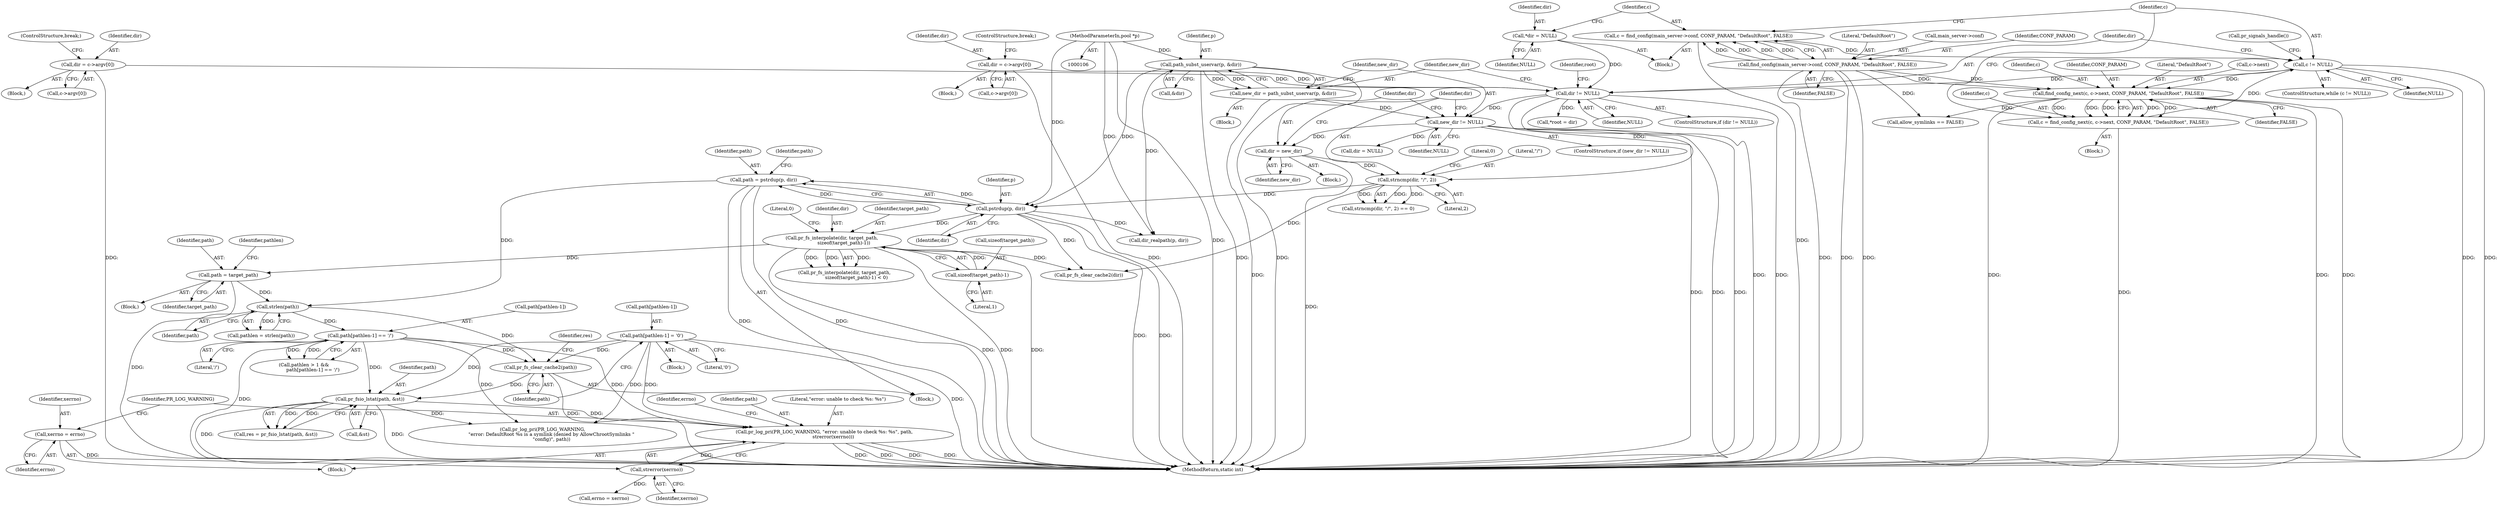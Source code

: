 digraph "0_proftpd_349addc3be4fcdad9bd4ec01ad1ccd916c898ed8@pointer" {
"1000302" [label="(Call,pr_log_pri(PR_LOG_WARNING, \"error: unable to check %s: %s\", path,\n            strerror(xerrno)))"];
"1000290" [label="(Call,pr_fsio_lstat(path, &st))"];
"1000279" [label="(Call,path[pathlen-1] = '\0')"];
"1000286" [label="(Call,pr_fs_clear_cache2(path))"];
"1000264" [label="(Call,strlen(path))"];
"1000259" [label="(Call,path = target_path)"];
"1000247" [label="(Call,pr_fs_interpolate(dir, target_path,\n                sizeof(target_path)-1))"];
"1000230" [label="(Call,pstrdup(p, dir))"];
"1000189" [label="(Call,path_subst_uservar(p, &dir))"];
"1000107" [label="(MethodParameterIn,pool *p)"];
"1000203" [label="(Call,strncmp(dir, \"/\", 2))"];
"1000198" [label="(Call,dir = new_dir)"];
"1000194" [label="(Call,new_dir != NULL)"];
"1000187" [label="(Call,new_dir = path_subst_uservar(p, &dir))"];
"1000182" [label="(Call,dir != NULL)"];
"1000116" [label="(Call,*dir = NULL)"];
"1000163" [label="(Call,dir = c->argv[0])"];
"1000142" [label="(Call,dir = c->argv[0])"];
"1000130" [label="(Call,c != NULL)"];
"1000171" [label="(Call,c = find_config_next(c, c->next, CONF_PARAM, \"DefaultRoot\", FALSE))"];
"1000173" [label="(Call,find_config_next(c, c->next, CONF_PARAM, \"DefaultRoot\", FALSE))"];
"1000122" [label="(Call,find_config(main_server->conf, CONF_PARAM, \"DefaultRoot\", FALSE))"];
"1000120" [label="(Call,c = find_config(main_server->conf, CONF_PARAM, \"DefaultRoot\", FALSE))"];
"1000250" [label="(Call,sizeof(target_path)-1)"];
"1000228" [label="(Call,path = pstrdup(p, dir))"];
"1000271" [label="(Call,path[pathlen-1] == '/')"];
"1000306" [label="(Call,strerror(xerrno))"];
"1000299" [label="(Call,xerrno = errno)"];
"1000292" [label="(Call,&st)"];
"1000182" [label="(Call,dir != NULL)"];
"1000128" [label="(Identifier,FALSE)"];
"1000220" [label="(Call,allow_symlinks == FALSE)"];
"1000232" [label="(Identifier,dir)"];
"1000380" [label="(MethodReturn,static int)"];
"1000301" [label="(Identifier,errno)"];
"1000117" [label="(Identifier,dir)"];
"1000141" [label="(Block,)"];
"1000277" [label="(Literal,'/')"];
"1000271" [label="(Call,path[pathlen-1] == '/')"];
"1000290" [label="(Call,pr_fsio_lstat(path, &st))"];
"1000118" [label="(Identifier,NULL)"];
"1000178" [label="(Identifier,CONF_PARAM)"];
"1000162" [label="(Block,)"];
"1000265" [label="(Identifier,path)"];
"1000304" [label="(Literal,\"error: unable to check %s: %s\")"];
"1000228" [label="(Call,path = pstrdup(p, dir))"];
"1000116" [label="(Call,*dir = NULL)"];
"1000195" [label="(Identifier,new_dir)"];
"1000179" [label="(Literal,\"DefaultRoot\")"];
"1000306" [label="(Call,strerror(xerrno))"];
"1000170" [label="(ControlStructure,break;)"];
"1000132" [label="(Identifier,NULL)"];
"1000209" [label="(Call,dir = NULL)"];
"1000236" [label="(Identifier,path)"];
"1000123" [label="(Call,main_server->conf)"];
"1000144" [label="(Call,c->argv[0])"];
"1000126" [label="(Identifier,CONF_PARAM)"];
"1000287" [label="(Identifier,path)"];
"1000247" [label="(Call,pr_fs_interpolate(dir, target_path,\n                sizeof(target_path)-1))"];
"1000335" [label="(Call,dir_realpath(p, dir))"];
"1000143" [label="(Identifier,dir)"];
"1000291" [label="(Identifier,path)"];
"1000206" [label="(Literal,2)"];
"1000205" [label="(Literal,\"/\")"];
"1000248" [label="(Identifier,dir)"];
"1000171" [label="(Call,c = find_config_next(c, c->next, CONF_PARAM, \"DefaultRoot\", FALSE))"];
"1000189" [label="(Call,path_subst_uservar(p, &dir))"];
"1000251" [label="(Call,sizeof(target_path))"];
"1000120" [label="(Call,c = find_config(main_server->conf, CONF_PARAM, \"DefaultRoot\", FALSE))"];
"1000142" [label="(Call,dir = c->argv[0])"];
"1000164" [label="(Identifier,dir)"];
"1000309" [label="(Identifier,errno)"];
"1000308" [label="(Call,errno = xerrno)"];
"1000200" [label="(Identifier,new_dir)"];
"1000264" [label="(Call,strlen(path))"];
"1000149" [label="(ControlStructure,break;)"];
"1000244" [label="(Block,)"];
"1000272" [label="(Call,path[pathlen-1])"];
"1000263" [label="(Identifier,pathlen)"];
"1000288" [label="(Call,res = pr_fsio_lstat(path, &st))"];
"1000260" [label="(Identifier,path)"];
"1000231" [label="(Identifier,p)"];
"1000285" [label="(Literal,'\0')"];
"1000279" [label="(Call,path[pathlen-1] = '\0')"];
"1000175" [label="(Call,c->next)"];
"1000250" [label="(Call,sizeof(target_path)-1)"];
"1000330" [label="(Call,pr_fs_clear_cache2(dir))"];
"1000122" [label="(Call,find_config(main_server->conf, CONF_PARAM, \"DefaultRoot\", FALSE))"];
"1000130" [label="(Call,c != NULL)"];
"1000249" [label="(Identifier,target_path)"];
"1000303" [label="(Identifier,PR_LOG_WARNING)"];
"1000204" [label="(Identifier,dir)"];
"1000110" [label="(Block,)"];
"1000305" [label="(Identifier,path)"];
"1000190" [label="(Identifier,p)"];
"1000289" [label="(Identifier,res)"];
"1000320" [label="(Call,pr_log_pri(PR_LOG_WARNING,\n            \"error: DefaultRoot %s is a symlink (denied by AllowChrootSymlinks \"\n            \"config)\", path))"];
"1000230" [label="(Call,pstrdup(p, dir))"];
"1000183" [label="(Identifier,dir)"];
"1000376" [label="(Identifier,root)"];
"1000299" [label="(Call,xerrno = errno)"];
"1000133" [label="(Block,)"];
"1000300" [label="(Identifier,xerrno)"];
"1000131" [label="(Identifier,c)"];
"1000107" [label="(MethodParameterIn,pool *p)"];
"1000127" [label="(Literal,\"DefaultRoot\")"];
"1000253" [label="(Literal,1)"];
"1000134" [label="(Call,pr_signals_handle())"];
"1000280" [label="(Call,path[pathlen-1])"];
"1000174" [label="(Identifier,c)"];
"1000259" [label="(Call,path = target_path)"];
"1000262" [label="(Call,pathlen = strlen(path))"];
"1000121" [label="(Identifier,c)"];
"1000254" [label="(Literal,0)"];
"1000278" [label="(Block,)"];
"1000197" [label="(Block,)"];
"1000188" [label="(Identifier,new_dir)"];
"1000307" [label="(Identifier,xerrno)"];
"1000198" [label="(Call,dir = new_dir)"];
"1000196" [label="(Identifier,NULL)"];
"1000374" [label="(Call,*root = dir)"];
"1000246" [label="(Call,pr_fs_interpolate(dir, target_path,\n                sizeof(target_path)-1) < 0)"];
"1000267" [label="(Call,pathlen > 1 &&\n            path[pathlen-1] == '/')"];
"1000191" [label="(Call,&dir)"];
"1000223" [label="(Block,)"];
"1000194" [label="(Call,new_dir != NULL)"];
"1000180" [label="(Identifier,FALSE)"];
"1000165" [label="(Call,c->argv[0])"];
"1000286" [label="(Call,pr_fs_clear_cache2(path))"];
"1000184" [label="(Identifier,NULL)"];
"1000203" [label="(Call,strncmp(dir, \"/\", 2))"];
"1000298" [label="(Block,)"];
"1000129" [label="(ControlStructure,while (c != NULL))"];
"1000229" [label="(Identifier,path)"];
"1000207" [label="(Literal,0)"];
"1000187" [label="(Call,new_dir = path_subst_uservar(p, &dir))"];
"1000163" [label="(Call,dir = c->argv[0])"];
"1000202" [label="(Call,strncmp(dir, \"/\", 2) == 0)"];
"1000261" [label="(Identifier,target_path)"];
"1000173" [label="(Call,find_config_next(c, c->next, CONF_PARAM, \"DefaultRoot\", FALSE))"];
"1000172" [label="(Identifier,c)"];
"1000185" [label="(Block,)"];
"1000199" [label="(Identifier,dir)"];
"1000193" [label="(ControlStructure,if (new_dir != NULL))"];
"1000302" [label="(Call,pr_log_pri(PR_LOG_WARNING, \"error: unable to check %s: %s\", path,\n            strerror(xerrno)))"];
"1000181" [label="(ControlStructure,if (dir != NULL))"];
"1000302" -> "1000298"  [label="AST: "];
"1000302" -> "1000306"  [label="CFG: "];
"1000303" -> "1000302"  [label="AST: "];
"1000304" -> "1000302"  [label="AST: "];
"1000305" -> "1000302"  [label="AST: "];
"1000306" -> "1000302"  [label="AST: "];
"1000309" -> "1000302"  [label="CFG: "];
"1000302" -> "1000380"  [label="DDG: "];
"1000302" -> "1000380"  [label="DDG: "];
"1000302" -> "1000380"  [label="DDG: "];
"1000302" -> "1000380"  [label="DDG: "];
"1000290" -> "1000302"  [label="DDG: "];
"1000279" -> "1000302"  [label="DDG: "];
"1000271" -> "1000302"  [label="DDG: "];
"1000306" -> "1000302"  [label="DDG: "];
"1000290" -> "1000288"  [label="AST: "];
"1000290" -> "1000292"  [label="CFG: "];
"1000291" -> "1000290"  [label="AST: "];
"1000292" -> "1000290"  [label="AST: "];
"1000288" -> "1000290"  [label="CFG: "];
"1000290" -> "1000380"  [label="DDG: "];
"1000290" -> "1000380"  [label="DDG: "];
"1000290" -> "1000288"  [label="DDG: "];
"1000290" -> "1000288"  [label="DDG: "];
"1000279" -> "1000290"  [label="DDG: "];
"1000286" -> "1000290"  [label="DDG: "];
"1000271" -> "1000290"  [label="DDG: "];
"1000290" -> "1000320"  [label="DDG: "];
"1000279" -> "1000278"  [label="AST: "];
"1000279" -> "1000285"  [label="CFG: "];
"1000280" -> "1000279"  [label="AST: "];
"1000285" -> "1000279"  [label="AST: "];
"1000287" -> "1000279"  [label="CFG: "];
"1000279" -> "1000380"  [label="DDG: "];
"1000279" -> "1000286"  [label="DDG: "];
"1000279" -> "1000320"  [label="DDG: "];
"1000286" -> "1000223"  [label="AST: "];
"1000286" -> "1000287"  [label="CFG: "];
"1000287" -> "1000286"  [label="AST: "];
"1000289" -> "1000286"  [label="CFG: "];
"1000286" -> "1000380"  [label="DDG: "];
"1000264" -> "1000286"  [label="DDG: "];
"1000271" -> "1000286"  [label="DDG: "];
"1000264" -> "1000262"  [label="AST: "];
"1000264" -> "1000265"  [label="CFG: "];
"1000265" -> "1000264"  [label="AST: "];
"1000262" -> "1000264"  [label="CFG: "];
"1000264" -> "1000262"  [label="DDG: "];
"1000259" -> "1000264"  [label="DDG: "];
"1000228" -> "1000264"  [label="DDG: "];
"1000264" -> "1000271"  [label="DDG: "];
"1000259" -> "1000244"  [label="AST: "];
"1000259" -> "1000261"  [label="CFG: "];
"1000260" -> "1000259"  [label="AST: "];
"1000261" -> "1000259"  [label="AST: "];
"1000263" -> "1000259"  [label="CFG: "];
"1000259" -> "1000380"  [label="DDG: "];
"1000247" -> "1000259"  [label="DDG: "];
"1000247" -> "1000246"  [label="AST: "];
"1000247" -> "1000250"  [label="CFG: "];
"1000248" -> "1000247"  [label="AST: "];
"1000249" -> "1000247"  [label="AST: "];
"1000250" -> "1000247"  [label="AST: "];
"1000254" -> "1000247"  [label="CFG: "];
"1000247" -> "1000380"  [label="DDG: "];
"1000247" -> "1000380"  [label="DDG: "];
"1000247" -> "1000380"  [label="DDG: "];
"1000247" -> "1000246"  [label="DDG: "];
"1000247" -> "1000246"  [label="DDG: "];
"1000247" -> "1000246"  [label="DDG: "];
"1000230" -> "1000247"  [label="DDG: "];
"1000250" -> "1000247"  [label="DDG: "];
"1000247" -> "1000330"  [label="DDG: "];
"1000230" -> "1000228"  [label="AST: "];
"1000230" -> "1000232"  [label="CFG: "];
"1000231" -> "1000230"  [label="AST: "];
"1000232" -> "1000230"  [label="AST: "];
"1000228" -> "1000230"  [label="CFG: "];
"1000230" -> "1000380"  [label="DDG: "];
"1000230" -> "1000380"  [label="DDG: "];
"1000230" -> "1000228"  [label="DDG: "];
"1000230" -> "1000228"  [label="DDG: "];
"1000189" -> "1000230"  [label="DDG: "];
"1000107" -> "1000230"  [label="DDG: "];
"1000203" -> "1000230"  [label="DDG: "];
"1000230" -> "1000330"  [label="DDG: "];
"1000230" -> "1000335"  [label="DDG: "];
"1000189" -> "1000187"  [label="AST: "];
"1000189" -> "1000191"  [label="CFG: "];
"1000190" -> "1000189"  [label="AST: "];
"1000191" -> "1000189"  [label="AST: "];
"1000187" -> "1000189"  [label="CFG: "];
"1000189" -> "1000380"  [label="DDG: "];
"1000189" -> "1000380"  [label="DDG: "];
"1000189" -> "1000187"  [label="DDG: "];
"1000189" -> "1000187"  [label="DDG: "];
"1000107" -> "1000189"  [label="DDG: "];
"1000189" -> "1000335"  [label="DDG: "];
"1000107" -> "1000106"  [label="AST: "];
"1000107" -> "1000380"  [label="DDG: "];
"1000107" -> "1000335"  [label="DDG: "];
"1000203" -> "1000202"  [label="AST: "];
"1000203" -> "1000206"  [label="CFG: "];
"1000204" -> "1000203"  [label="AST: "];
"1000205" -> "1000203"  [label="AST: "];
"1000206" -> "1000203"  [label="AST: "];
"1000207" -> "1000203"  [label="CFG: "];
"1000203" -> "1000202"  [label="DDG: "];
"1000203" -> "1000202"  [label="DDG: "];
"1000203" -> "1000202"  [label="DDG: "];
"1000198" -> "1000203"  [label="DDG: "];
"1000182" -> "1000203"  [label="DDG: "];
"1000203" -> "1000330"  [label="DDG: "];
"1000198" -> "1000197"  [label="AST: "];
"1000198" -> "1000200"  [label="CFG: "];
"1000199" -> "1000198"  [label="AST: "];
"1000200" -> "1000198"  [label="AST: "];
"1000204" -> "1000198"  [label="CFG: "];
"1000198" -> "1000380"  [label="DDG: "];
"1000194" -> "1000198"  [label="DDG: "];
"1000194" -> "1000193"  [label="AST: "];
"1000194" -> "1000196"  [label="CFG: "];
"1000195" -> "1000194"  [label="AST: "];
"1000196" -> "1000194"  [label="AST: "];
"1000199" -> "1000194"  [label="CFG: "];
"1000204" -> "1000194"  [label="CFG: "];
"1000194" -> "1000380"  [label="DDG: "];
"1000194" -> "1000380"  [label="DDG: "];
"1000194" -> "1000380"  [label="DDG: "];
"1000187" -> "1000194"  [label="DDG: "];
"1000182" -> "1000194"  [label="DDG: "];
"1000194" -> "1000209"  [label="DDG: "];
"1000187" -> "1000185"  [label="AST: "];
"1000188" -> "1000187"  [label="AST: "];
"1000195" -> "1000187"  [label="CFG: "];
"1000187" -> "1000380"  [label="DDG: "];
"1000182" -> "1000181"  [label="AST: "];
"1000182" -> "1000184"  [label="CFG: "];
"1000183" -> "1000182"  [label="AST: "];
"1000184" -> "1000182"  [label="AST: "];
"1000188" -> "1000182"  [label="CFG: "];
"1000376" -> "1000182"  [label="CFG: "];
"1000182" -> "1000380"  [label="DDG: "];
"1000182" -> "1000380"  [label="DDG: "];
"1000116" -> "1000182"  [label="DDG: "];
"1000163" -> "1000182"  [label="DDG: "];
"1000142" -> "1000182"  [label="DDG: "];
"1000130" -> "1000182"  [label="DDG: "];
"1000182" -> "1000374"  [label="DDG: "];
"1000116" -> "1000110"  [label="AST: "];
"1000116" -> "1000118"  [label="CFG: "];
"1000117" -> "1000116"  [label="AST: "];
"1000118" -> "1000116"  [label="AST: "];
"1000121" -> "1000116"  [label="CFG: "];
"1000163" -> "1000162"  [label="AST: "];
"1000163" -> "1000165"  [label="CFG: "];
"1000164" -> "1000163"  [label="AST: "];
"1000165" -> "1000163"  [label="AST: "];
"1000170" -> "1000163"  [label="CFG: "];
"1000163" -> "1000380"  [label="DDG: "];
"1000142" -> "1000141"  [label="AST: "];
"1000142" -> "1000144"  [label="CFG: "];
"1000143" -> "1000142"  [label="AST: "];
"1000144" -> "1000142"  [label="AST: "];
"1000149" -> "1000142"  [label="CFG: "];
"1000142" -> "1000380"  [label="DDG: "];
"1000130" -> "1000129"  [label="AST: "];
"1000130" -> "1000132"  [label="CFG: "];
"1000131" -> "1000130"  [label="AST: "];
"1000132" -> "1000130"  [label="AST: "];
"1000134" -> "1000130"  [label="CFG: "];
"1000183" -> "1000130"  [label="CFG: "];
"1000130" -> "1000380"  [label="DDG: "];
"1000130" -> "1000380"  [label="DDG: "];
"1000171" -> "1000130"  [label="DDG: "];
"1000120" -> "1000130"  [label="DDG: "];
"1000130" -> "1000173"  [label="DDG: "];
"1000171" -> "1000133"  [label="AST: "];
"1000171" -> "1000173"  [label="CFG: "];
"1000172" -> "1000171"  [label="AST: "];
"1000173" -> "1000171"  [label="AST: "];
"1000131" -> "1000171"  [label="CFG: "];
"1000171" -> "1000380"  [label="DDG: "];
"1000173" -> "1000171"  [label="DDG: "];
"1000173" -> "1000171"  [label="DDG: "];
"1000173" -> "1000171"  [label="DDG: "];
"1000173" -> "1000171"  [label="DDG: "];
"1000173" -> "1000171"  [label="DDG: "];
"1000173" -> "1000180"  [label="CFG: "];
"1000174" -> "1000173"  [label="AST: "];
"1000175" -> "1000173"  [label="AST: "];
"1000178" -> "1000173"  [label="AST: "];
"1000179" -> "1000173"  [label="AST: "];
"1000180" -> "1000173"  [label="AST: "];
"1000173" -> "1000380"  [label="DDG: "];
"1000173" -> "1000380"  [label="DDG: "];
"1000173" -> "1000380"  [label="DDG: "];
"1000122" -> "1000173"  [label="DDG: "];
"1000122" -> "1000173"  [label="DDG: "];
"1000173" -> "1000220"  [label="DDG: "];
"1000122" -> "1000120"  [label="AST: "];
"1000122" -> "1000128"  [label="CFG: "];
"1000123" -> "1000122"  [label="AST: "];
"1000126" -> "1000122"  [label="AST: "];
"1000127" -> "1000122"  [label="AST: "];
"1000128" -> "1000122"  [label="AST: "];
"1000120" -> "1000122"  [label="CFG: "];
"1000122" -> "1000380"  [label="DDG: "];
"1000122" -> "1000380"  [label="DDG: "];
"1000122" -> "1000380"  [label="DDG: "];
"1000122" -> "1000120"  [label="DDG: "];
"1000122" -> "1000120"  [label="DDG: "];
"1000122" -> "1000120"  [label="DDG: "];
"1000122" -> "1000120"  [label="DDG: "];
"1000122" -> "1000220"  [label="DDG: "];
"1000120" -> "1000110"  [label="AST: "];
"1000121" -> "1000120"  [label="AST: "];
"1000131" -> "1000120"  [label="CFG: "];
"1000120" -> "1000380"  [label="DDG: "];
"1000250" -> "1000253"  [label="CFG: "];
"1000251" -> "1000250"  [label="AST: "];
"1000253" -> "1000250"  [label="AST: "];
"1000228" -> "1000223"  [label="AST: "];
"1000229" -> "1000228"  [label="AST: "];
"1000236" -> "1000228"  [label="CFG: "];
"1000228" -> "1000380"  [label="DDG: "];
"1000228" -> "1000380"  [label="DDG: "];
"1000271" -> "1000267"  [label="AST: "];
"1000271" -> "1000277"  [label="CFG: "];
"1000272" -> "1000271"  [label="AST: "];
"1000277" -> "1000271"  [label="AST: "];
"1000267" -> "1000271"  [label="CFG: "];
"1000271" -> "1000380"  [label="DDG: "];
"1000271" -> "1000267"  [label="DDG: "];
"1000271" -> "1000267"  [label="DDG: "];
"1000271" -> "1000320"  [label="DDG: "];
"1000306" -> "1000307"  [label="CFG: "];
"1000307" -> "1000306"  [label="AST: "];
"1000299" -> "1000306"  [label="DDG: "];
"1000306" -> "1000308"  [label="DDG: "];
"1000299" -> "1000298"  [label="AST: "];
"1000299" -> "1000301"  [label="CFG: "];
"1000300" -> "1000299"  [label="AST: "];
"1000301" -> "1000299"  [label="AST: "];
"1000303" -> "1000299"  [label="CFG: "];
}
